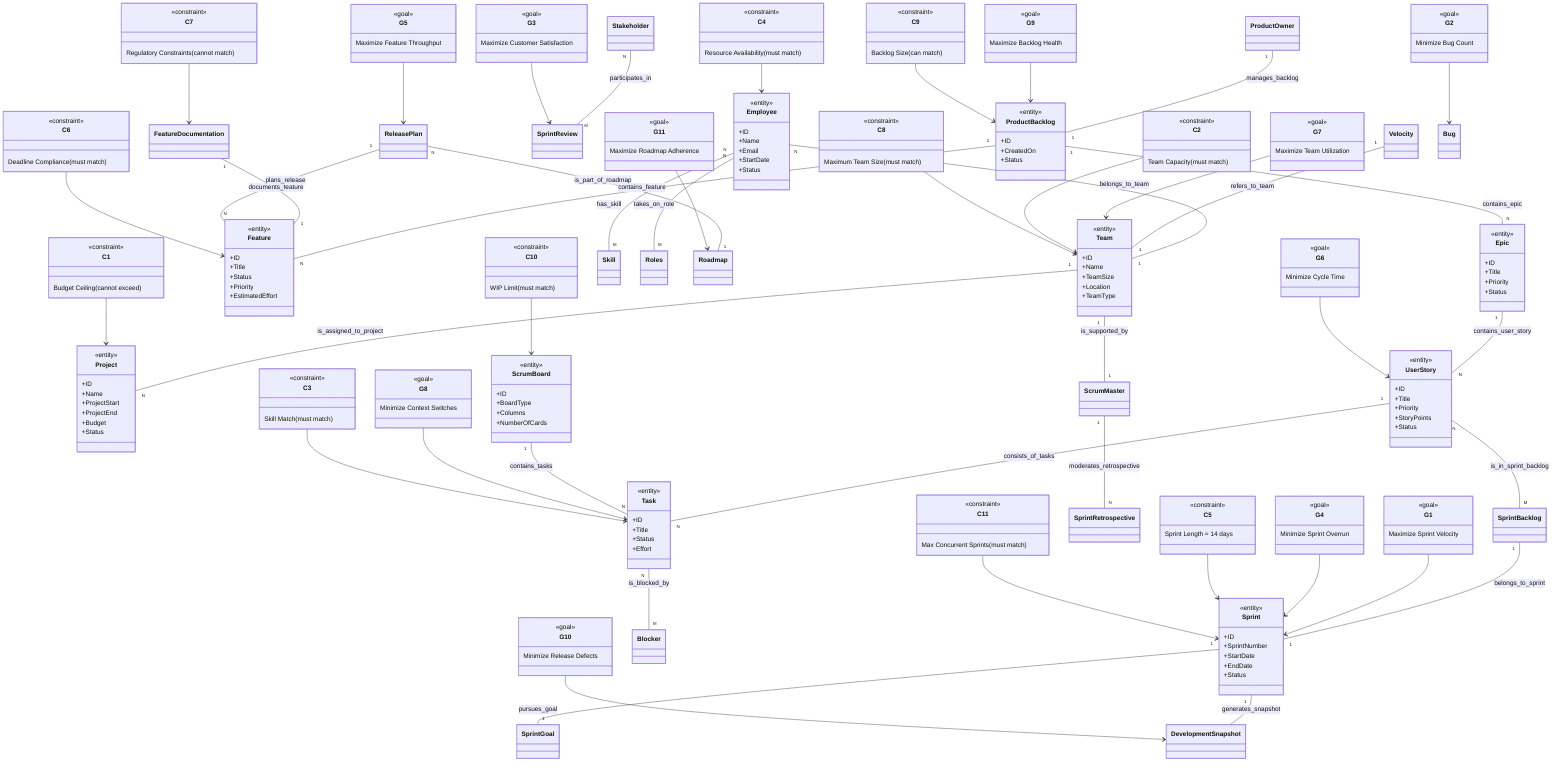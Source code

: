 classDiagram
    %% Class Definitions
    classDef entity fill:#d1b3ff,stroke:#333;
    classDef goal fill:#99ccff,stroke:#333;
    classDef constraint fill:#ff9999,stroke:#333;
    classDef relationship fill:#ffe066,stroke:#333;

    %% Entities
    class Project        <<entity>> {  
        +ID  
        +Name  
        +ProjectStart  
        +ProjectEnd  
        +Budget  
        +Status  
    }
    class Team           <<entity>> {  
        +ID  
        +Name  
        +TeamSize  
        +Location  
        +TeamType  
    }
    class Employee       <<entity>> {  
        +ID  
        +Name  
        +Email  
        +StartDate  
        +Status  
    }
    class Feature        <<entity>> {  
        +ID  
        +Title  
        +Status  
        +Priority  
        +EstimatedEffort  
    }
    class Epic           <<entity>> {  
        +ID  
        +Title  
        +Priority  
        +Status  
    }
    class UserStory      <<entity>> {  
        +ID  
        +Title  
        +Priority  
        +StoryPoints  
        +Status  
    }
    class Task           <<entity>> {  
        +ID  
        +Title  
        +Status  
        +Effort  
    }
    class ProductBacklog <<entity>> {  
        +ID  
        +CreatedOn  
        +Status  
    }
    class Sprint         <<entity>> {  
        +ID  
        +SprintNumber  
        +StartDate  
        +EndDate  
        +Status  
    }
    class ScrumBoard     <<entity>> {  
        +ID  
        +BoardType  
        +Columns  
        +NumberOfCards  
    }
    %% (other entities omitted for brevity)

    %% Relationships
    Team "1" -- "N" Project            : is_assigned_to_project
    Employee "N" -- "1" Team          : belongs_to_team
    Employee "N" -- "M" Skill         : has_skill
    Employee "N" -- "M" Roles         : takes_on_role
    ProductOwner "1" -- "1" ProductBacklog : manages_backlog
    Team "1" -- "1" ScrumMaster       : is_supported_by
    ProductBacklog "1" -- "N" Feature : contains_feature
    ProductBacklog "1" -- "N" Epic    : contains_epic
    Epic "1" -- "N" UserStory         : contains_user_story
    UserStory "1" -- "N" Task         : consists_of_tasks
    UserStory "N" -- "M" SprintBacklog: is_in_sprint_backlog
    SprintBacklog "1" -- "1" Sprint    : belongs_to_sprint
    Sprint "1" -- "1" SprintGoal      : pursues_goal
    ScrumBoard "1" -- "N" Task        : contains_tasks
    FeatureDocumentation "1" -- "1" Feature : documents_feature
    Task "N" -- "M" Blocker           : is_blocked_by
    Stakeholder "N" -- "M" SprintReview : participates_in
    ScrumMaster "1" -- "N" SprintRetrospective : moderates_retrospective
    Velocity "1" -- "1" Team          : refers_to_team
    ReleasePlan "1" -- "N" Feature    : plans_release
    ReleasePlan "N" -- "1" Roadmap    : is_part_of_roadmap
    Sprint "1" -- "1" DevelopmentSnapshot : generates_snapshot

    %% Goals
    class G1  <<goal>> { Maximize Sprint Velocity }
    class G2  <<goal>> { Minimize Bug Count }
    class G3  <<goal>> { Maximize Customer Satisfaction }
    class G4  <<goal>> { Minimize Sprint Overrun }
    class G5  <<goal>> { Maximize Feature Throughput }
    class G6  <<goal>> { Minimize Cycle Time }
    class G7  <<goal>> { Maximize Team Utilization }
    class G8  <<goal>> { Minimize Context Switches }
    class G9  <<goal>> { Maximize Backlog Health }
    class G10 <<goal>> { Minimize Release Defects }
    class G11 <<goal>> { Maximize Roadmap Adherence }

    %% Conditions (Constraints)
    class C1  <<constraint>> { Budget Ceiling (cannot exceed) }
    class C2  <<constraint>> { Team Capacity (must match) }
    class C3  <<constraint>> { Skill Match (must match) }
    class C4  <<constraint>> { Resource Availability (must match) }
    class C5  <<constraint>> { Sprint Length = 14 days }
    class C6  <<constraint>> { Deadline Compliance (must match) }
    class C7  <<constraint>> { Regulatory Constraints (cannot match) }
    class C8  <<constraint>> { Maximum Team Size (must match) }
    class C9  <<constraint>> { Backlog Size (can match) }
    class C10 <<constraint>> { WIP Limit (must match) }
    class C11 <<constraint>> { Max Concurrent Sprints (must match) }

    %% Link Goals and Conditions to Entities (example edges)
    G1  --> Sprint
    G2  --> Bug
    G3  --> SprintReview
    G4  --> Sprint
    G5  --> ReleasePlan
    G6  --> UserStory
    G7  --> Team
    G8  --> Task
    G9  --> ProductBacklog
    G10 --> DevelopmentSnapshot
    G11 --> Roadmap

    C1  --> Project
    C2  --> Team
    C3  --> Task
    C4  --> Employee
    C5  --> Sprint
    C6  --> Feature
    C7  --> FeatureDocumentation
    C8  --> Team
    C9  --> ProductBacklog
    C10 --> ScrumBoard
    C11 --> Sprint